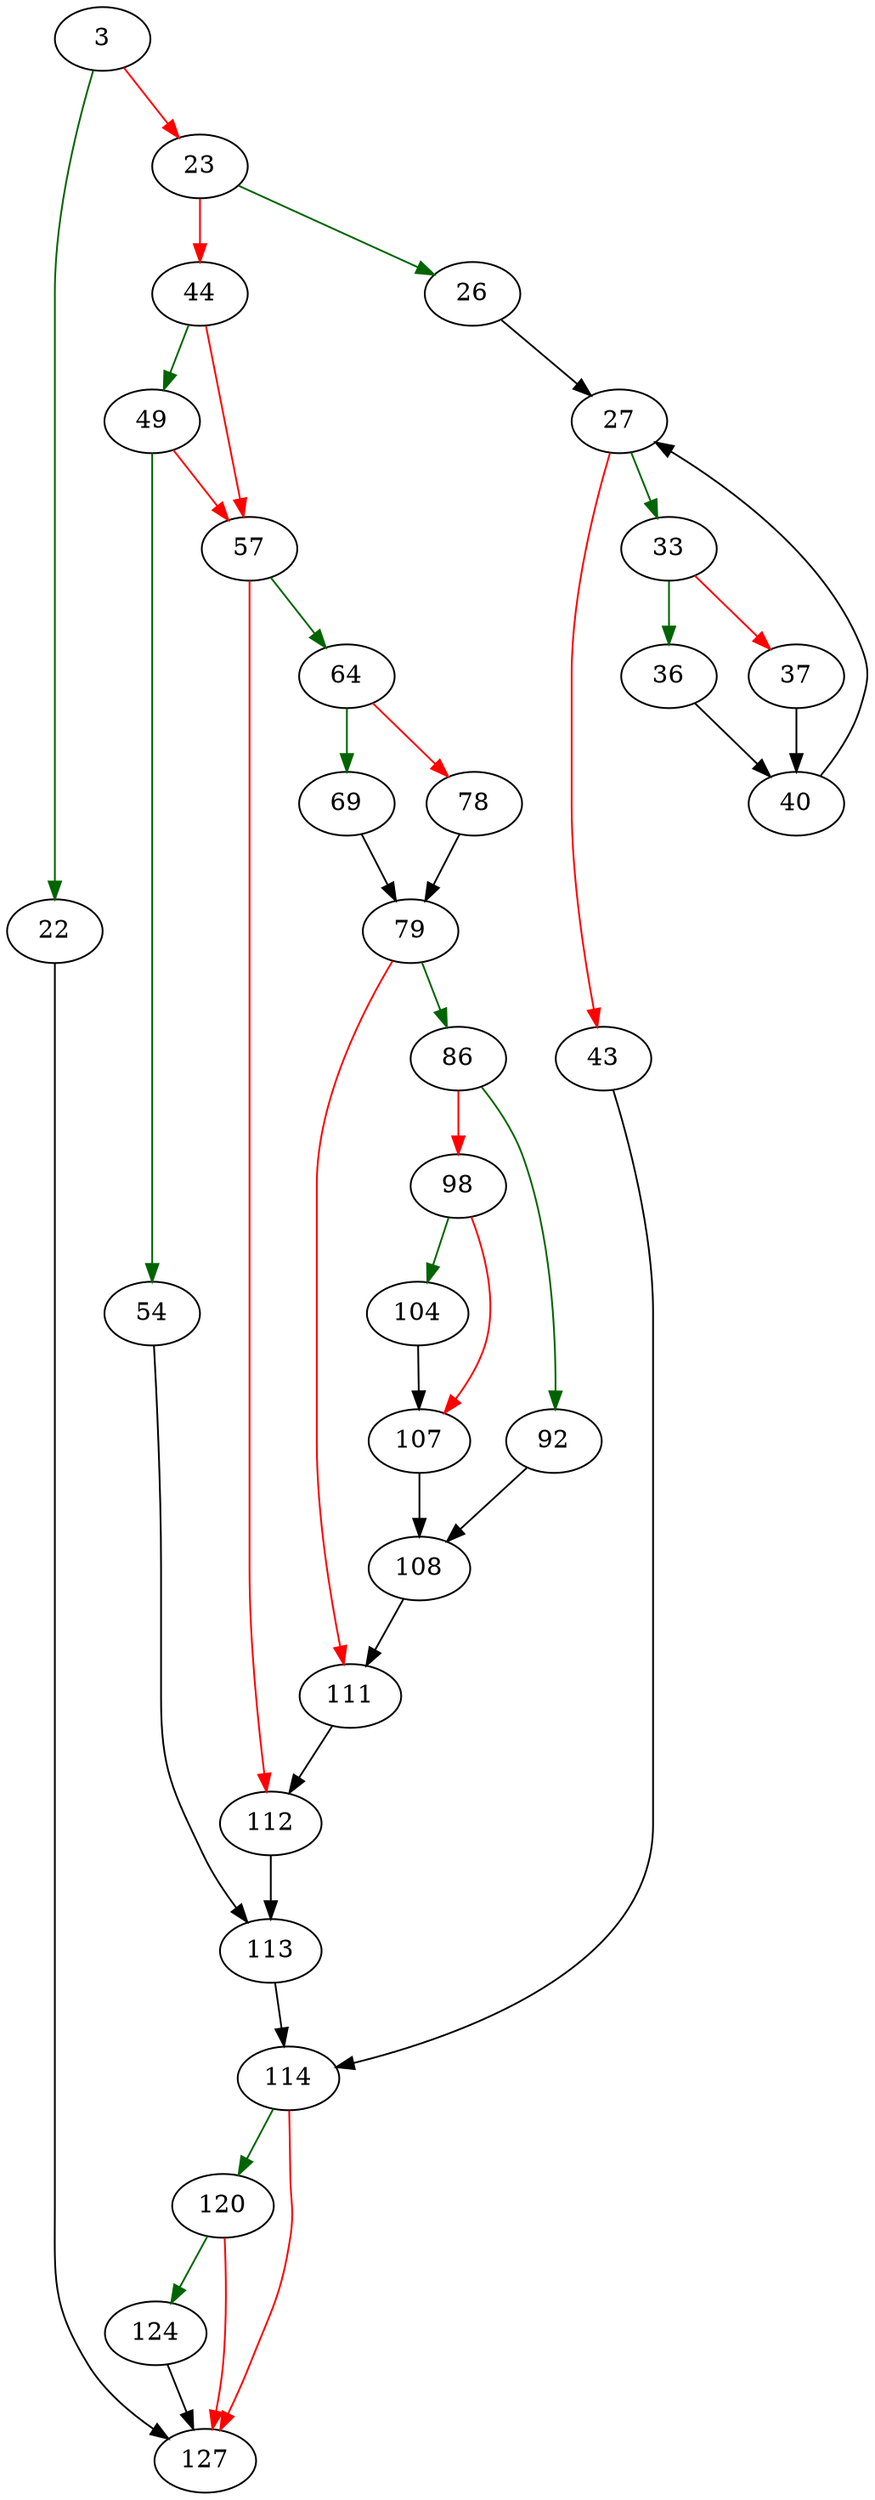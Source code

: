 strict digraph "sqlite3Analyze" {
	// Node definitions.
	3 [entry=true];
	22;
	23;
	127;
	26;
	44;
	27;
	33;
	43;
	36;
	37;
	40;
	114;
	49;
	57;
	54;
	113;
	64;
	112;
	69;
	78;
	79;
	86;
	111;
	92;
	98;
	108;
	104;
	107;
	120;
	124;

	// Edge definitions.
	3 -> 22 [
		color=darkgreen
		cond=true
	];
	3 -> 23 [
		color=red
		cond=false
	];
	22 -> 127;
	23 -> 26 [
		color=darkgreen
		cond=true
	];
	23 -> 44 [
		color=red
		cond=false
	];
	26 -> 27;
	44 -> 49 [
		color=darkgreen
		cond=true
	];
	44 -> 57 [
		color=red
		cond=false
	];
	27 -> 33 [
		color=darkgreen
		cond=true
	];
	27 -> 43 [
		color=red
		cond=false
	];
	33 -> 36 [
		color=darkgreen
		cond=true
	];
	33 -> 37 [
		color=red
		cond=false
	];
	43 -> 114;
	36 -> 40;
	37 -> 40;
	40 -> 27;
	114 -> 127 [
		color=red
		cond=false
	];
	114 -> 120 [
		color=darkgreen
		cond=true
	];
	49 -> 57 [
		color=red
		cond=false
	];
	49 -> 54 [
		color=darkgreen
		cond=true
	];
	57 -> 64 [
		color=darkgreen
		cond=true
	];
	57 -> 112 [
		color=red
		cond=false
	];
	54 -> 113;
	113 -> 114;
	64 -> 69 [
		color=darkgreen
		cond=true
	];
	64 -> 78 [
		color=red
		cond=false
	];
	112 -> 113;
	69 -> 79;
	78 -> 79;
	79 -> 86 [
		color=darkgreen
		cond=true
	];
	79 -> 111 [
		color=red
		cond=false
	];
	86 -> 92 [
		color=darkgreen
		cond=true
	];
	86 -> 98 [
		color=red
		cond=false
	];
	111 -> 112;
	92 -> 108;
	98 -> 104 [
		color=darkgreen
		cond=true
	];
	98 -> 107 [
		color=red
		cond=false
	];
	108 -> 111;
	104 -> 107;
	107 -> 108;
	120 -> 127 [
		color=red
		cond=false
	];
	120 -> 124 [
		color=darkgreen
		cond=true
	];
	124 -> 127;
}